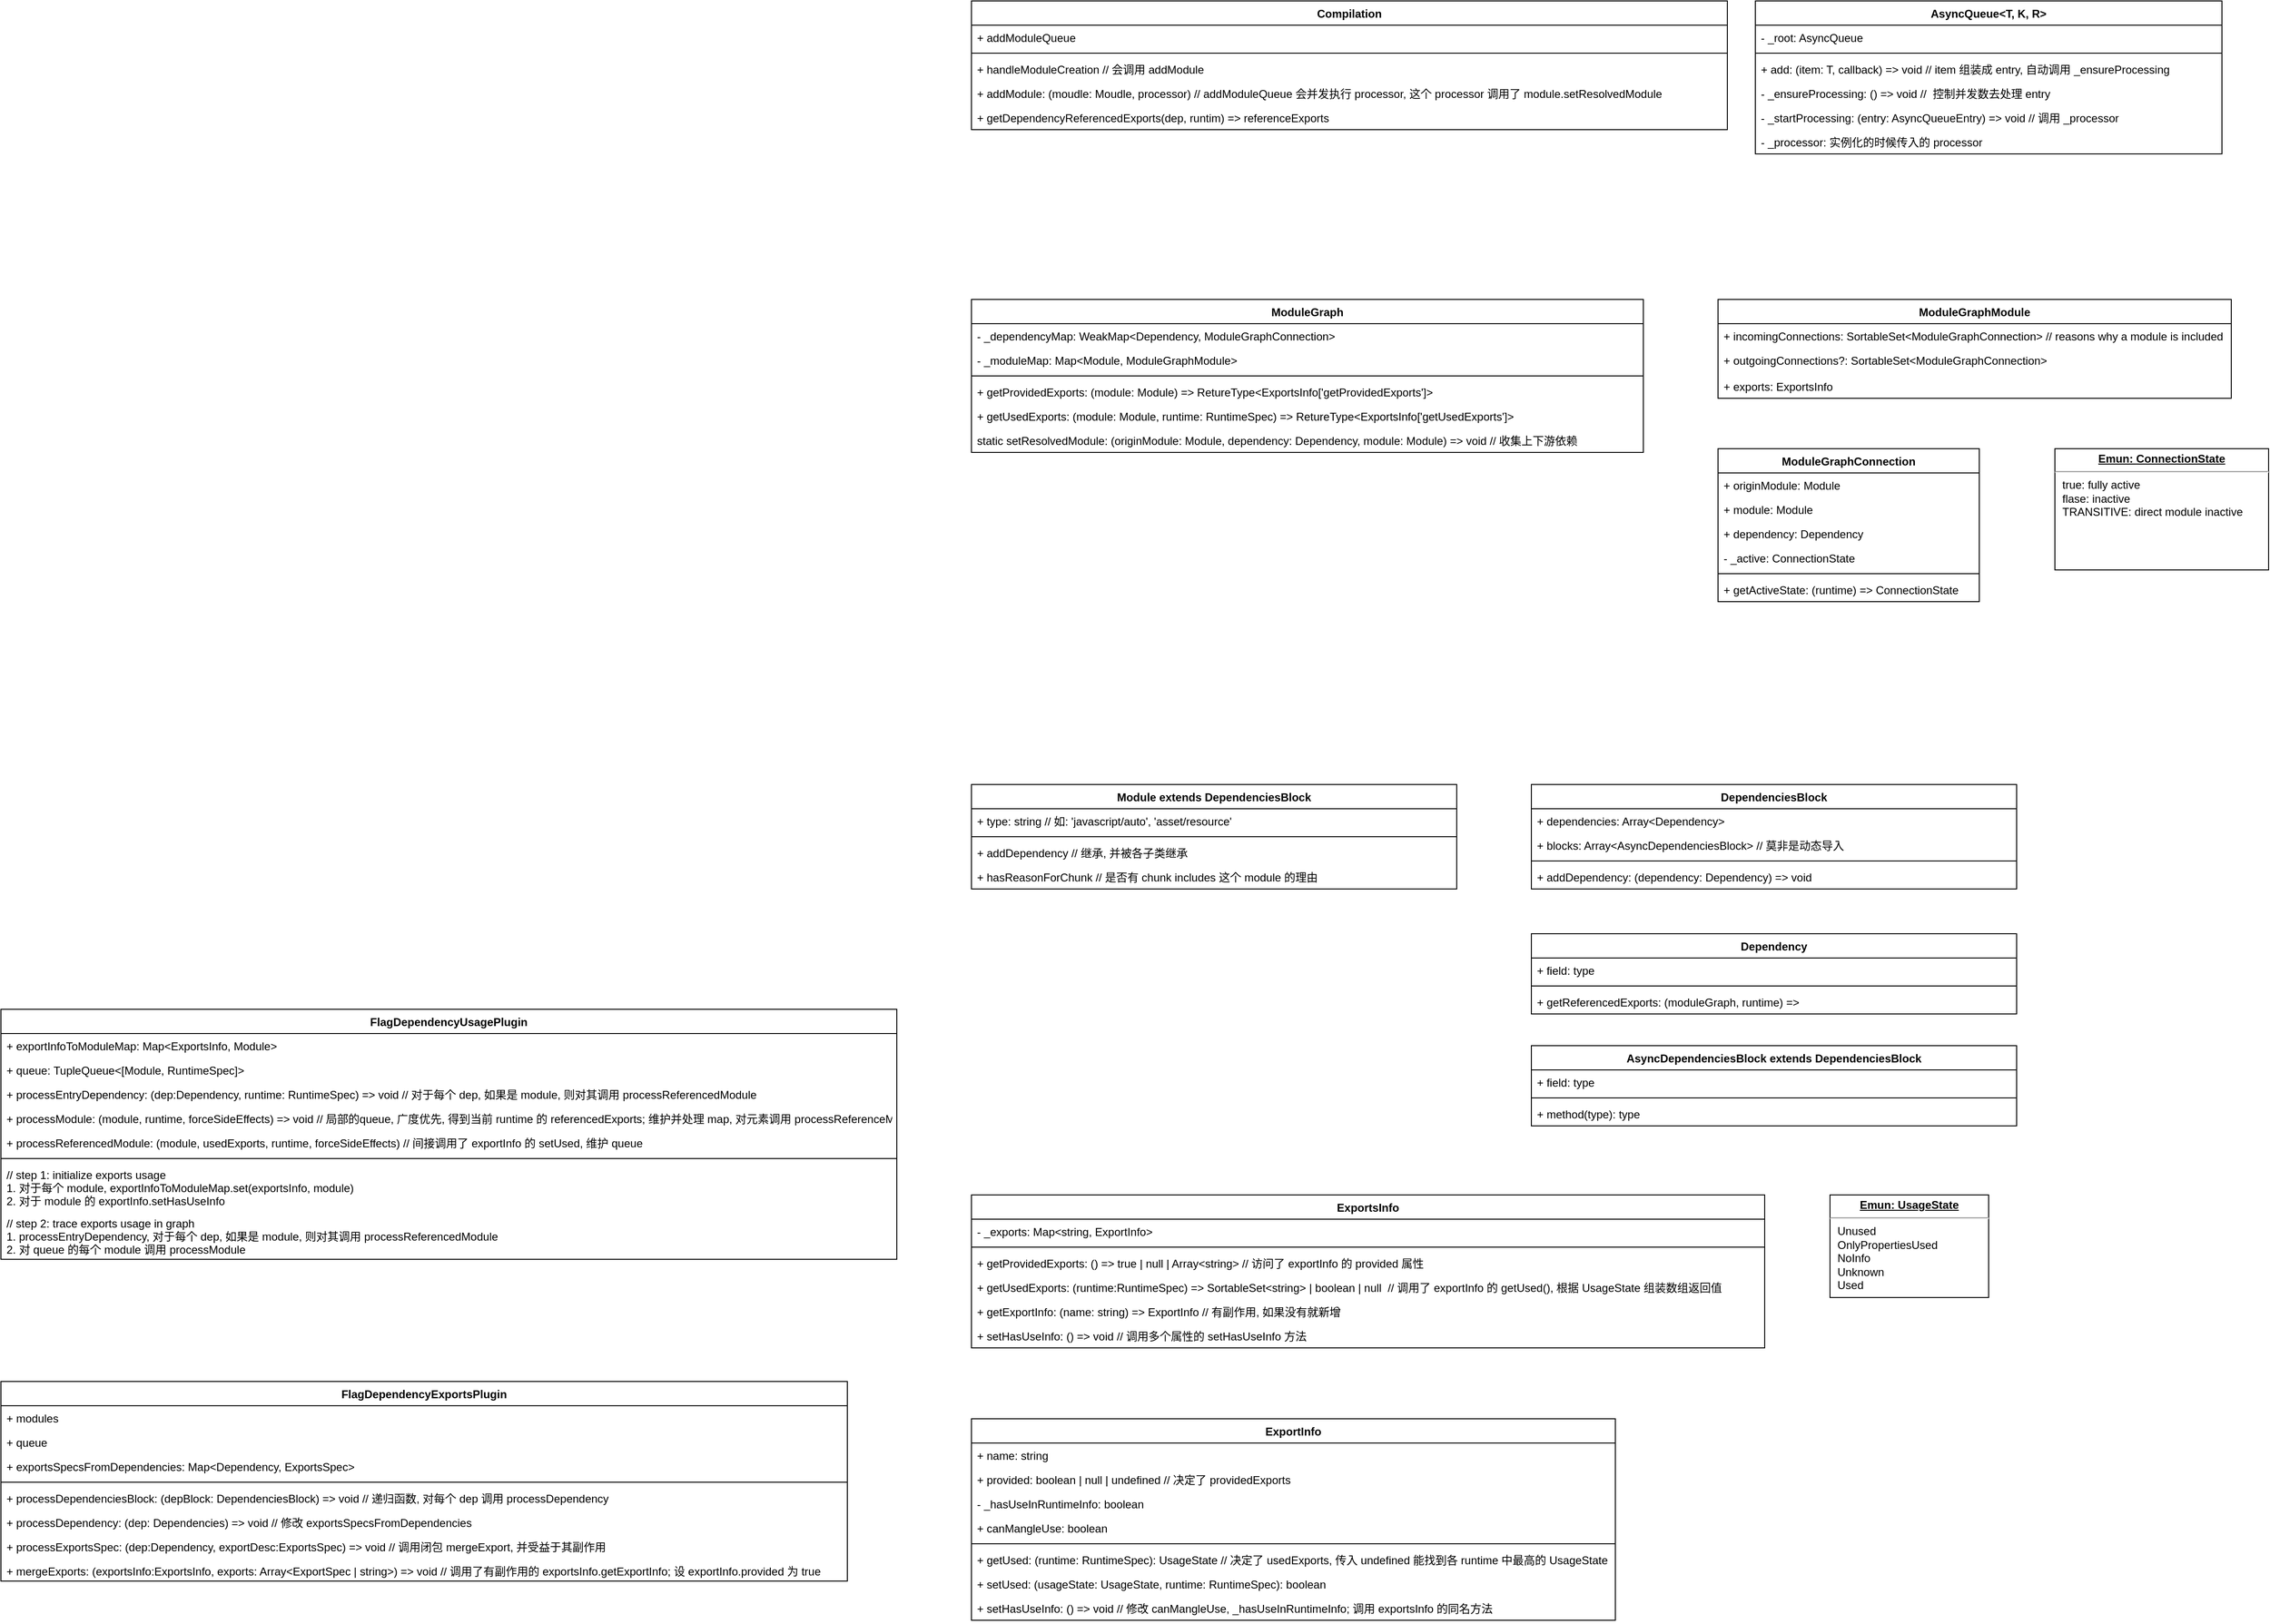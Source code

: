 <mxfile version="20.2.7" type="github">
  <diagram id="Rsr1v_tStUaQ5azJq0qS" name="第 1 页">
    <mxGraphModel dx="2467" dy="1623" grid="1" gridSize="10" guides="1" tooltips="1" connect="1" arrows="1" fold="1" page="1" pageScale="1" pageWidth="827" pageHeight="1169" math="0" shadow="0">
      <root>
        <mxCell id="0" />
        <mxCell id="1" parent="0" />
        <mxCell id="PHLJTVfLrtnAu4Q4XUuZ-1" value="ModuleGraph" style="swimlane;fontStyle=1;childLayout=stackLayout;horizontal=1;startSize=26;fillColor=none;horizontalStack=0;resizeParent=1;resizeParentMax=0;resizeLast=0;collapsible=1;marginBottom=0;" parent="1" vertex="1">
          <mxGeometry x="80" y="-80" width="720" height="164" as="geometry">
            <mxRectangle x="290" y="200" width="100" height="30" as="alternateBounds" />
          </mxGeometry>
        </mxCell>
        <mxCell id="PHLJTVfLrtnAu4Q4XUuZ-2" value="- _dependencyMap: WeakMap&lt;Dependency, ModuleGraphConnection&gt;" style="text;strokeColor=none;fillColor=none;align=left;verticalAlign=top;spacingLeft=4;spacingRight=4;overflow=hidden;rotatable=0;points=[[0,0.5],[1,0.5]];portConstraint=eastwest;" parent="PHLJTVfLrtnAu4Q4XUuZ-1" vertex="1">
          <mxGeometry y="26" width="720" height="26" as="geometry" />
        </mxCell>
        <mxCell id="PHLJTVfLrtnAu4Q4XUuZ-3" value="- _moduleMap: Map&lt;Module, ModuleGraphModule&gt;" style="text;strokeColor=none;fillColor=none;align=left;verticalAlign=top;spacingLeft=4;spacingRight=4;overflow=hidden;rotatable=0;points=[[0,0.5],[1,0.5]];portConstraint=eastwest;" parent="PHLJTVfLrtnAu4Q4XUuZ-1" vertex="1">
          <mxGeometry y="52" width="720" height="26" as="geometry" />
        </mxCell>
        <mxCell id="PHLJTVfLrtnAu4Q4XUuZ-22" value="" style="line;strokeWidth=1;fillColor=none;align=left;verticalAlign=middle;spacingTop=-1;spacingLeft=3;spacingRight=3;rotatable=0;labelPosition=right;points=[];portConstraint=eastwest;" parent="PHLJTVfLrtnAu4Q4XUuZ-1" vertex="1">
          <mxGeometry y="78" width="720" height="8" as="geometry" />
        </mxCell>
        <mxCell id="PHLJTVfLrtnAu4Q4XUuZ-41" value="+ getProvidedExports: (module: Module) =&gt; RetureType&lt;ExportsInfo[&#39;getProvidedExports&#39;]&gt;" style="text;strokeColor=none;fillColor=none;align=left;verticalAlign=top;spacingLeft=4;spacingRight=4;overflow=hidden;rotatable=0;points=[[0,0.5],[1,0.5]];portConstraint=eastwest;" parent="PHLJTVfLrtnAu4Q4XUuZ-1" vertex="1">
          <mxGeometry y="86" width="720" height="26" as="geometry" />
        </mxCell>
        <mxCell id="PHLJTVfLrtnAu4Q4XUuZ-17" value="+ getUsedExports: (module: Module, runtime: RuntimeSpec) =&gt; RetureType&lt;ExportsInfo[&#39;getUsedExports&#39;]&gt;" style="text;strokeColor=none;fillColor=none;align=left;verticalAlign=top;spacingLeft=4;spacingRight=4;overflow=hidden;rotatable=0;points=[[0,0.5],[1,0.5]];portConstraint=eastwest;" parent="PHLJTVfLrtnAu4Q4XUuZ-1" vertex="1">
          <mxGeometry y="112" width="720" height="26" as="geometry" />
        </mxCell>
        <mxCell id="PHLJTVfLrtnAu4Q4XUuZ-72" value="static setResolvedModule: (originModule: Module, dependency: Dependency, module: Module) =&gt; void // 收集上下游依赖" style="text;strokeColor=none;fillColor=none;align=left;verticalAlign=top;spacingLeft=4;spacingRight=4;overflow=hidden;rotatable=0;points=[[0,0.5],[1,0.5]];portConstraint=eastwest;" parent="PHLJTVfLrtnAu4Q4XUuZ-1" vertex="1">
          <mxGeometry y="138" width="720" height="26" as="geometry" />
        </mxCell>
        <mxCell id="PHLJTVfLrtnAu4Q4XUuZ-6" value="ModuleGraphModule" style="swimlane;fontStyle=1;childLayout=stackLayout;horizontal=1;startSize=26;fillColor=none;horizontalStack=0;resizeParent=1;resizeParentMax=0;resizeLast=0;collapsible=1;marginBottom=0;" parent="1" vertex="1">
          <mxGeometry x="880" y="-80" width="550" height="106" as="geometry" />
        </mxCell>
        <mxCell id="PHLJTVfLrtnAu4Q4XUuZ-7" value="+ incomingConnections: SortableSet&lt;ModuleGraphConnection&gt; // reasons why a module is included" style="text;strokeColor=none;fillColor=none;align=left;verticalAlign=top;spacingLeft=4;spacingRight=4;overflow=hidden;rotatable=0;points=[[0,0.5],[1,0.5]];portConstraint=eastwest;" parent="PHLJTVfLrtnAu4Q4XUuZ-6" vertex="1">
          <mxGeometry y="26" width="550" height="26" as="geometry" />
        </mxCell>
        <mxCell id="PHLJTVfLrtnAu4Q4XUuZ-9" value="+ outgoingConnections?: SortableSet&lt;ModuleGraphConnection&gt;" style="text;strokeColor=none;fillColor=none;align=left;verticalAlign=top;spacingLeft=4;spacingRight=4;overflow=hidden;rotatable=0;points=[[0,0.5],[1,0.5]];portConstraint=eastwest;" parent="PHLJTVfLrtnAu4Q4XUuZ-6" vertex="1">
          <mxGeometry y="52" width="550" height="28" as="geometry" />
        </mxCell>
        <mxCell id="PHLJTVfLrtnAu4Q4XUuZ-10" value="+ exports: ExportsInfo" style="text;strokeColor=none;fillColor=none;align=left;verticalAlign=top;spacingLeft=4;spacingRight=4;overflow=hidden;rotatable=0;points=[[0,0.5],[1,0.5]];portConstraint=eastwest;" parent="PHLJTVfLrtnAu4Q4XUuZ-6" vertex="1">
          <mxGeometry y="80" width="550" height="26" as="geometry" />
        </mxCell>
        <mxCell id="PHLJTVfLrtnAu4Q4XUuZ-23" value="ExportsInfo" style="swimlane;fontStyle=1;align=center;verticalAlign=top;childLayout=stackLayout;horizontal=1;startSize=26;horizontalStack=0;resizeParent=1;resizeParentMax=0;resizeLast=0;collapsible=1;marginBottom=0;" parent="1" vertex="1">
          <mxGeometry x="80" y="880" width="850" height="164" as="geometry" />
        </mxCell>
        <mxCell id="PHLJTVfLrtnAu4Q4XUuZ-24" value="- _exports: Map&lt;string, ExportInfo&gt;" style="text;strokeColor=none;fillColor=none;align=left;verticalAlign=top;spacingLeft=4;spacingRight=4;overflow=hidden;rotatable=0;points=[[0,0.5],[1,0.5]];portConstraint=eastwest;" parent="PHLJTVfLrtnAu4Q4XUuZ-23" vertex="1">
          <mxGeometry y="26" width="850" height="26" as="geometry" />
        </mxCell>
        <mxCell id="PHLJTVfLrtnAu4Q4XUuZ-25" value="" style="line;strokeWidth=1;fillColor=none;align=left;verticalAlign=middle;spacingTop=-1;spacingLeft=3;spacingRight=3;rotatable=0;labelPosition=right;points=[];portConstraint=eastwest;" parent="PHLJTVfLrtnAu4Q4XUuZ-23" vertex="1">
          <mxGeometry y="52" width="850" height="8" as="geometry" />
        </mxCell>
        <mxCell id="PHLJTVfLrtnAu4Q4XUuZ-27" value="+ getProvidedExports: () =&gt; true | null | Array&lt;string&gt; // 访问了 exportInfo 的 provided 属性" style="text;strokeColor=none;fillColor=none;align=left;verticalAlign=top;spacingLeft=4;spacingRight=4;overflow=hidden;rotatable=0;points=[[0,0.5],[1,0.5]];portConstraint=eastwest;" parent="PHLJTVfLrtnAu4Q4XUuZ-23" vertex="1">
          <mxGeometry y="60" width="850" height="26" as="geometry" />
        </mxCell>
        <mxCell id="PHLJTVfLrtnAu4Q4XUuZ-102" value="+ getUsedExports: (runtime:RuntimeSpec) =&gt; SortableSet&lt;string&gt; | boolean | null  // 调用了 exportInfo 的 getUsed(), 根据 UsageState 组装数组返回值" style="text;strokeColor=none;fillColor=none;align=left;verticalAlign=top;spacingLeft=4;spacingRight=4;overflow=hidden;rotatable=0;points=[[0,0.5],[1,0.5]];portConstraint=eastwest;" parent="PHLJTVfLrtnAu4Q4XUuZ-23" vertex="1">
          <mxGeometry y="86" width="850" height="26" as="geometry" />
        </mxCell>
        <mxCell id="PHLJTVfLrtnAu4Q4XUuZ-26" value="+ getExportInfo: (name: string) =&gt; ExportInfo // 有副作用, 如果没有就新增" style="text;strokeColor=none;fillColor=none;align=left;verticalAlign=top;spacingLeft=4;spacingRight=4;overflow=hidden;rotatable=0;points=[[0,0.5],[1,0.5]];portConstraint=eastwest;" parent="PHLJTVfLrtnAu4Q4XUuZ-23" vertex="1">
          <mxGeometry y="112" width="850" height="26" as="geometry" />
        </mxCell>
        <mxCell id="tVpbDW8xYizwQ-xqekS7-6" value="+ setHasUseInfo: () =&gt; void // 调用多个属性的 setHasUseInfo 方法&#xa;&#xa;" style="text;strokeColor=none;fillColor=none;align=left;verticalAlign=top;spacingLeft=4;spacingRight=4;overflow=hidden;rotatable=0;points=[[0,0.5],[1,0.5]];portConstraint=eastwest;" vertex="1" parent="PHLJTVfLrtnAu4Q4XUuZ-23">
          <mxGeometry y="138" width="850" height="26" as="geometry" />
        </mxCell>
        <mxCell id="PHLJTVfLrtnAu4Q4XUuZ-32" value="ExportInfo" style="swimlane;fontStyle=1;align=center;verticalAlign=top;childLayout=stackLayout;horizontal=1;startSize=26;horizontalStack=0;resizeParent=1;resizeParentMax=0;resizeLast=0;collapsible=1;marginBottom=0;" parent="1" vertex="1">
          <mxGeometry x="80" y="1120" width="690" height="216" as="geometry" />
        </mxCell>
        <mxCell id="PHLJTVfLrtnAu4Q4XUuZ-33" value="+ name: string" style="text;strokeColor=none;fillColor=none;align=left;verticalAlign=top;spacingLeft=4;spacingRight=4;overflow=hidden;rotatable=0;points=[[0,0.5],[1,0.5]];portConstraint=eastwest;" parent="PHLJTVfLrtnAu4Q4XUuZ-32" vertex="1">
          <mxGeometry y="26" width="690" height="26" as="geometry" />
        </mxCell>
        <mxCell id="PHLJTVfLrtnAu4Q4XUuZ-40" value="+ provided: boolean | null | undefined // 决定了 providedExports" style="text;strokeColor=none;fillColor=none;align=left;verticalAlign=top;spacingLeft=4;spacingRight=4;overflow=hidden;rotatable=0;points=[[0,0.5],[1,0.5]];portConstraint=eastwest;" parent="PHLJTVfLrtnAu4Q4XUuZ-32" vertex="1">
          <mxGeometry y="52" width="690" height="26" as="geometry" />
        </mxCell>
        <mxCell id="PHLJTVfLrtnAu4Q4XUuZ-118" value="- _hasUseInRuntimeInfo: boolean" style="text;strokeColor=none;fillColor=none;align=left;verticalAlign=top;spacingLeft=4;spacingRight=4;overflow=hidden;rotatable=0;points=[[0,0.5],[1,0.5]];portConstraint=eastwest;" parent="PHLJTVfLrtnAu4Q4XUuZ-32" vertex="1">
          <mxGeometry y="78" width="690" height="26" as="geometry" />
        </mxCell>
        <mxCell id="tVpbDW8xYizwQ-xqekS7-3" value="+ canMangleUse: boolean&#xa;&#xa;" style="text;strokeColor=none;fillColor=none;align=left;verticalAlign=top;spacingLeft=4;spacingRight=4;overflow=hidden;rotatable=0;points=[[0,0.5],[1,0.5]];portConstraint=eastwest;" vertex="1" parent="PHLJTVfLrtnAu4Q4XUuZ-32">
          <mxGeometry y="104" width="690" height="26" as="geometry" />
        </mxCell>
        <mxCell id="PHLJTVfLrtnAu4Q4XUuZ-34" value="" style="line;strokeWidth=1;fillColor=none;align=left;verticalAlign=middle;spacingTop=-1;spacingLeft=3;spacingRight=3;rotatable=0;labelPosition=right;points=[];portConstraint=eastwest;" parent="PHLJTVfLrtnAu4Q4XUuZ-32" vertex="1">
          <mxGeometry y="130" width="690" height="8" as="geometry" />
        </mxCell>
        <mxCell id="PHLJTVfLrtnAu4Q4XUuZ-35" value="+ getUsed: (runtime: RuntimeSpec): UsageState // 决定了 usedExports, 传入 undefined 能找到各 runtime 中最高的 UsageState" style="text;strokeColor=none;fillColor=none;align=left;verticalAlign=top;spacingLeft=4;spacingRight=4;overflow=hidden;rotatable=0;points=[[0,0.5],[1,0.5]];portConstraint=eastwest;" parent="PHLJTVfLrtnAu4Q4XUuZ-32" vertex="1">
          <mxGeometry y="138" width="690" height="26" as="geometry" />
        </mxCell>
        <mxCell id="PHLJTVfLrtnAu4Q4XUuZ-43" value="+ setUsed: (usageState: UsageState, runtime: RuntimeSpec): boolean" style="text;strokeColor=none;fillColor=none;align=left;verticalAlign=top;spacingLeft=4;spacingRight=4;overflow=hidden;rotatable=0;points=[[0,0.5],[1,0.5]];portConstraint=eastwest;" parent="PHLJTVfLrtnAu4Q4XUuZ-32" vertex="1">
          <mxGeometry y="164" width="690" height="26" as="geometry" />
        </mxCell>
        <mxCell id="tVpbDW8xYizwQ-xqekS7-4" value="+ setHasUseInfo: () =&gt; void // 修改 canMangleUse, _hasUseInRuntimeInfo; 调用 exportsInfo 的同名方法" style="text;strokeColor=none;fillColor=none;align=left;verticalAlign=top;spacingLeft=4;spacingRight=4;overflow=hidden;rotatable=0;points=[[0,0.5],[1,0.5]];portConstraint=eastwest;" vertex="1" parent="PHLJTVfLrtnAu4Q4XUuZ-32">
          <mxGeometry y="190" width="690" height="26" as="geometry" />
        </mxCell>
        <mxCell id="PHLJTVfLrtnAu4Q4XUuZ-42" value="&lt;p style=&quot;text-decoration-line: underline; margin: 4px 0px 0px; text-align: center;&quot;&gt;&lt;b&gt;Emun: UsageState&lt;/b&gt;&lt;/p&gt;&lt;hr&gt;&lt;p style=&quot;margin: 0px 0px 0px 8px;&quot;&gt;Unused&lt;/p&gt;&lt;p style=&quot;margin: 0px 0px 0px 8px;&quot;&gt;OnlyPropertiesUsed&lt;/p&gt;&lt;p style=&quot;margin: 0px 0px 0px 8px;&quot;&gt;NoInfo&lt;br&gt;&lt;/p&gt;&lt;p style=&quot;margin: 0px 0px 0px 8px;&quot;&gt;Unknown&lt;/p&gt;&lt;p style=&quot;margin: 0px 0px 0px 8px;&quot;&gt;Used&lt;/p&gt;" style="verticalAlign=top;align=left;overflow=fill;fontSize=12;fontFamily=Helvetica;html=1;" parent="1" vertex="1">
          <mxGeometry x="1000" y="880" width="170" height="110" as="geometry" />
        </mxCell>
        <mxCell id="PHLJTVfLrtnAu4Q4XUuZ-44" value="Module extends DependenciesBlock" style="swimlane;fontStyle=1;align=center;verticalAlign=top;childLayout=stackLayout;horizontal=1;startSize=26;horizontalStack=0;resizeParent=1;resizeParentMax=0;resizeLast=0;collapsible=1;marginBottom=0;" parent="1" vertex="1">
          <mxGeometry x="80" y="440" width="520" height="112" as="geometry" />
        </mxCell>
        <mxCell id="PHLJTVfLrtnAu4Q4XUuZ-56" value="+ type: string // 如: &#39;javascript/auto&#39;, &#39;asset/resource&#39;" style="text;strokeColor=none;fillColor=none;align=left;verticalAlign=top;spacingLeft=4;spacingRight=4;overflow=hidden;rotatable=0;points=[[0,0.5],[1,0.5]];portConstraint=eastwest;" parent="PHLJTVfLrtnAu4Q4XUuZ-44" vertex="1">
          <mxGeometry y="26" width="520" height="26" as="geometry" />
        </mxCell>
        <mxCell id="PHLJTVfLrtnAu4Q4XUuZ-46" value="" style="line;strokeWidth=1;fillColor=none;align=left;verticalAlign=middle;spacingTop=-1;spacingLeft=3;spacingRight=3;rotatable=0;labelPosition=right;points=[];portConstraint=eastwest;" parent="PHLJTVfLrtnAu4Q4XUuZ-44" vertex="1">
          <mxGeometry y="52" width="520" height="8" as="geometry" />
        </mxCell>
        <mxCell id="PHLJTVfLrtnAu4Q4XUuZ-97" value="+ addDependency // 继承, 并被各子类继承" style="text;strokeColor=none;fillColor=none;align=left;verticalAlign=top;spacingLeft=4;spacingRight=4;overflow=hidden;rotatable=0;points=[[0,0.5],[1,0.5]];portConstraint=eastwest;" parent="PHLJTVfLrtnAu4Q4XUuZ-44" vertex="1">
          <mxGeometry y="60" width="520" height="26" as="geometry" />
        </mxCell>
        <mxCell id="PHLJTVfLrtnAu4Q4XUuZ-47" value="+ hasReasonForChunk // 是否有 chunk includes 这个 module 的理由" style="text;strokeColor=none;fillColor=none;align=left;verticalAlign=top;spacingLeft=4;spacingRight=4;overflow=hidden;rotatable=0;points=[[0,0.5],[1,0.5]];portConstraint=eastwest;" parent="PHLJTVfLrtnAu4Q4XUuZ-44" vertex="1">
          <mxGeometry y="86" width="520" height="26" as="geometry" />
        </mxCell>
        <mxCell id="PHLJTVfLrtnAu4Q4XUuZ-48" value="Dependency" style="swimlane;fontStyle=1;align=center;verticalAlign=top;childLayout=stackLayout;horizontal=1;startSize=26;horizontalStack=0;resizeParent=1;resizeParentMax=0;resizeLast=0;collapsible=1;marginBottom=0;" parent="1" vertex="1">
          <mxGeometry x="680" y="600" width="520" height="86" as="geometry" />
        </mxCell>
        <mxCell id="PHLJTVfLrtnAu4Q4XUuZ-49" value="+ field: type" style="text;strokeColor=none;fillColor=none;align=left;verticalAlign=top;spacingLeft=4;spacingRight=4;overflow=hidden;rotatable=0;points=[[0,0.5],[1,0.5]];portConstraint=eastwest;" parent="PHLJTVfLrtnAu4Q4XUuZ-48" vertex="1">
          <mxGeometry y="26" width="520" height="26" as="geometry" />
        </mxCell>
        <mxCell id="PHLJTVfLrtnAu4Q4XUuZ-50" value="" style="line;strokeWidth=1;fillColor=none;align=left;verticalAlign=middle;spacingTop=-1;spacingLeft=3;spacingRight=3;rotatable=0;labelPosition=right;points=[];portConstraint=eastwest;" parent="PHLJTVfLrtnAu4Q4XUuZ-48" vertex="1">
          <mxGeometry y="52" width="520" height="8" as="geometry" />
        </mxCell>
        <mxCell id="PHLJTVfLrtnAu4Q4XUuZ-51" value="+ getReferencedExports: (moduleGraph, runtime) =&gt; " style="text;strokeColor=none;fillColor=none;align=left;verticalAlign=top;spacingLeft=4;spacingRight=4;overflow=hidden;rotatable=0;points=[[0,0.5],[1,0.5]];portConstraint=eastwest;" parent="PHLJTVfLrtnAu4Q4XUuZ-48" vertex="1">
          <mxGeometry y="60" width="520" height="26" as="geometry" />
        </mxCell>
        <mxCell id="PHLJTVfLrtnAu4Q4XUuZ-52" value="DependenciesBlock" style="swimlane;fontStyle=1;align=center;verticalAlign=top;childLayout=stackLayout;horizontal=1;startSize=26;horizontalStack=0;resizeParent=1;resizeParentMax=0;resizeLast=0;collapsible=1;marginBottom=0;" parent="1" vertex="1">
          <mxGeometry x="680" y="440" width="520" height="112" as="geometry" />
        </mxCell>
        <mxCell id="PHLJTVfLrtnAu4Q4XUuZ-53" value="+ dependencies: Array&lt;Dependency&gt;" style="text;strokeColor=none;fillColor=none;align=left;verticalAlign=top;spacingLeft=4;spacingRight=4;overflow=hidden;rotatable=0;points=[[0,0.5],[1,0.5]];portConstraint=eastwest;" parent="PHLJTVfLrtnAu4Q4XUuZ-52" vertex="1">
          <mxGeometry y="26" width="520" height="26" as="geometry" />
        </mxCell>
        <mxCell id="PHLJTVfLrtnAu4Q4XUuZ-84" value="+ blocks: Array&lt;AsyncDependenciesBlock&gt; // 莫非是动态导入" style="text;strokeColor=none;fillColor=none;align=left;verticalAlign=top;spacingLeft=4;spacingRight=4;overflow=hidden;rotatable=0;points=[[0,0.5],[1,0.5]];portConstraint=eastwest;" parent="PHLJTVfLrtnAu4Q4XUuZ-52" vertex="1">
          <mxGeometry y="52" width="520" height="26" as="geometry" />
        </mxCell>
        <mxCell id="PHLJTVfLrtnAu4Q4XUuZ-54" value="" style="line;strokeWidth=1;fillColor=none;align=left;verticalAlign=middle;spacingTop=-1;spacingLeft=3;spacingRight=3;rotatable=0;labelPosition=right;points=[];portConstraint=eastwest;" parent="PHLJTVfLrtnAu4Q4XUuZ-52" vertex="1">
          <mxGeometry y="78" width="520" height="8" as="geometry" />
        </mxCell>
        <mxCell id="PHLJTVfLrtnAu4Q4XUuZ-55" value="+ addDependency: (dependency: Dependency) =&gt; void" style="text;strokeColor=none;fillColor=none;align=left;verticalAlign=top;spacingLeft=4;spacingRight=4;overflow=hidden;rotatable=0;points=[[0,0.5],[1,0.5]];portConstraint=eastwest;" parent="PHLJTVfLrtnAu4Q4XUuZ-52" vertex="1">
          <mxGeometry y="86" width="520" height="26" as="geometry" />
        </mxCell>
        <mxCell id="PHLJTVfLrtnAu4Q4XUuZ-57" value="Compilation" style="swimlane;fontStyle=1;childLayout=stackLayout;horizontal=1;startSize=26;fillColor=none;horizontalStack=0;resizeParent=1;resizeParentMax=0;resizeLast=0;collapsible=1;marginBottom=0;" parent="1" vertex="1">
          <mxGeometry x="80" y="-400" width="810" height="138" as="geometry">
            <mxRectangle x="290" y="200" width="100" height="30" as="alternateBounds" />
          </mxGeometry>
        </mxCell>
        <mxCell id="PHLJTVfLrtnAu4Q4XUuZ-58" value="+ addModuleQueue" style="text;strokeColor=none;fillColor=none;align=left;verticalAlign=top;spacingLeft=4;spacingRight=4;overflow=hidden;rotatable=0;points=[[0,0.5],[1,0.5]];portConstraint=eastwest;" parent="PHLJTVfLrtnAu4Q4XUuZ-57" vertex="1">
          <mxGeometry y="26" width="810" height="26" as="geometry" />
        </mxCell>
        <mxCell id="PHLJTVfLrtnAu4Q4XUuZ-60" value="" style="line;strokeWidth=1;fillColor=none;align=left;verticalAlign=middle;spacingTop=-1;spacingLeft=3;spacingRight=3;rotatable=0;labelPosition=right;points=[];portConstraint=eastwest;" parent="PHLJTVfLrtnAu4Q4XUuZ-57" vertex="1">
          <mxGeometry y="52" width="810" height="8" as="geometry" />
        </mxCell>
        <mxCell id="PHLJTVfLrtnAu4Q4XUuZ-62" value="+ handleModuleCreation // 会调用 addModule" style="text;strokeColor=none;fillColor=none;align=left;verticalAlign=top;spacingLeft=4;spacingRight=4;overflow=hidden;rotatable=0;points=[[0,0.5],[1,0.5]];portConstraint=eastwest;" parent="PHLJTVfLrtnAu4Q4XUuZ-57" vertex="1">
          <mxGeometry y="60" width="810" height="26" as="geometry" />
        </mxCell>
        <mxCell id="PHLJTVfLrtnAu4Q4XUuZ-116" value="+ addModule: (moudle: Moudle, processor) // addModuleQueue 会并发执行 processor, 这个 processor 调用了 module.setResolvedModule" style="text;strokeColor=none;fillColor=none;align=left;verticalAlign=top;spacingLeft=4;spacingRight=4;overflow=hidden;rotatable=0;points=[[0,0.5],[1,0.5]];portConstraint=eastwest;" parent="PHLJTVfLrtnAu4Q4XUuZ-57" vertex="1">
          <mxGeometry y="86" width="810" height="26" as="geometry" />
        </mxCell>
        <mxCell id="PHLJTVfLrtnAu4Q4XUuZ-71" value="+ getDependencyReferencedExports(dep, runtim) =&gt; referenceExports" style="text;strokeColor=none;fillColor=none;align=left;verticalAlign=top;spacingLeft=4;spacingRight=4;overflow=hidden;rotatable=0;points=[[0,0.5],[1,0.5]];portConstraint=eastwest;" parent="PHLJTVfLrtnAu4Q4XUuZ-57" vertex="1">
          <mxGeometry y="112" width="810" height="26" as="geometry" />
        </mxCell>
        <mxCell id="PHLJTVfLrtnAu4Q4XUuZ-63" value="AsyncQueue&lt;T, K, R&gt;" style="swimlane;fontStyle=1;align=center;verticalAlign=top;childLayout=stackLayout;horizontal=1;startSize=26;horizontalStack=0;resizeParent=1;resizeParentMax=0;resizeLast=0;collapsible=1;marginBottom=0;" parent="1" vertex="1">
          <mxGeometry x="920" y="-400" width="500" height="164" as="geometry" />
        </mxCell>
        <mxCell id="PHLJTVfLrtnAu4Q4XUuZ-64" value="- _root: AsyncQueue" style="text;strokeColor=none;fillColor=none;align=left;verticalAlign=top;spacingLeft=4;spacingRight=4;overflow=hidden;rotatable=0;points=[[0,0.5],[1,0.5]];portConstraint=eastwest;" parent="PHLJTVfLrtnAu4Q4XUuZ-63" vertex="1">
          <mxGeometry y="26" width="500" height="26" as="geometry" />
        </mxCell>
        <mxCell id="PHLJTVfLrtnAu4Q4XUuZ-65" value="" style="line;strokeWidth=1;fillColor=none;align=left;verticalAlign=middle;spacingTop=-1;spacingLeft=3;spacingRight=3;rotatable=0;labelPosition=right;points=[];portConstraint=eastwest;" parent="PHLJTVfLrtnAu4Q4XUuZ-63" vertex="1">
          <mxGeometry y="52" width="500" height="8" as="geometry" />
        </mxCell>
        <mxCell id="PHLJTVfLrtnAu4Q4XUuZ-66" value="+ add: (item: T, callback) =&gt; void // item 组装成 entry, 自动调用 _ensureProcessing" style="text;strokeColor=none;fillColor=none;align=left;verticalAlign=top;spacingLeft=4;spacingRight=4;overflow=hidden;rotatable=0;points=[[0,0.5],[1,0.5]];portConstraint=eastwest;" parent="PHLJTVfLrtnAu4Q4XUuZ-63" vertex="1">
          <mxGeometry y="60" width="500" height="26" as="geometry" />
        </mxCell>
        <mxCell id="PHLJTVfLrtnAu4Q4XUuZ-68" value="- _ensureProcessing: () =&gt; void //  控制并发数去处理 entry" style="text;strokeColor=none;fillColor=none;align=left;verticalAlign=top;spacingLeft=4;spacingRight=4;overflow=hidden;rotatable=0;points=[[0,0.5],[1,0.5]];portConstraint=eastwest;" parent="PHLJTVfLrtnAu4Q4XUuZ-63" vertex="1">
          <mxGeometry y="86" width="500" height="26" as="geometry" />
        </mxCell>
        <mxCell id="PHLJTVfLrtnAu4Q4XUuZ-69" value="- _startProcessing: (entry: AsyncQueueEntry) =&gt; void // 调用 _processor" style="text;strokeColor=none;fillColor=none;align=left;verticalAlign=top;spacingLeft=4;spacingRight=4;overflow=hidden;rotatable=0;points=[[0,0.5],[1,0.5]];portConstraint=eastwest;" parent="PHLJTVfLrtnAu4Q4XUuZ-63" vertex="1">
          <mxGeometry y="112" width="500" height="26" as="geometry" />
        </mxCell>
        <mxCell id="PHLJTVfLrtnAu4Q4XUuZ-70" value="- _processor: 实例化的时候传入的 processor" style="text;strokeColor=none;fillColor=none;align=left;verticalAlign=top;spacingLeft=4;spacingRight=4;overflow=hidden;rotatable=0;points=[[0,0.5],[1,0.5]];portConstraint=eastwest;" parent="PHLJTVfLrtnAu4Q4XUuZ-63" vertex="1">
          <mxGeometry y="138" width="500" height="26" as="geometry" />
        </mxCell>
        <mxCell id="PHLJTVfLrtnAu4Q4XUuZ-73" value="ModuleGraphConnection" style="swimlane;fontStyle=1;align=center;verticalAlign=top;childLayout=stackLayout;horizontal=1;startSize=26;horizontalStack=0;resizeParent=1;resizeParentMax=0;resizeLast=0;collapsible=1;marginBottom=0;" parent="1" vertex="1">
          <mxGeometry x="880" y="80" width="280" height="164" as="geometry" />
        </mxCell>
        <mxCell id="PHLJTVfLrtnAu4Q4XUuZ-78" value="+ originModule: Module" style="text;strokeColor=none;fillColor=none;align=left;verticalAlign=top;spacingLeft=4;spacingRight=4;overflow=hidden;rotatable=0;points=[[0,0.5],[1,0.5]];portConstraint=eastwest;" parent="PHLJTVfLrtnAu4Q4XUuZ-73" vertex="1">
          <mxGeometry y="26" width="280" height="26" as="geometry" />
        </mxCell>
        <mxCell id="PHLJTVfLrtnAu4Q4XUuZ-74" value="+ module: Module" style="text;strokeColor=none;fillColor=none;align=left;verticalAlign=top;spacingLeft=4;spacingRight=4;overflow=hidden;rotatable=0;points=[[0,0.5],[1,0.5]];portConstraint=eastwest;" parent="PHLJTVfLrtnAu4Q4XUuZ-73" vertex="1">
          <mxGeometry y="52" width="280" height="26" as="geometry" />
        </mxCell>
        <mxCell id="PHLJTVfLrtnAu4Q4XUuZ-79" value="+ dependency: Dependency" style="text;strokeColor=none;fillColor=none;align=left;verticalAlign=top;spacingLeft=4;spacingRight=4;overflow=hidden;rotatable=0;points=[[0,0.5],[1,0.5]];portConstraint=eastwest;" parent="PHLJTVfLrtnAu4Q4XUuZ-73" vertex="1">
          <mxGeometry y="78" width="280" height="26" as="geometry" />
        </mxCell>
        <mxCell id="tVpbDW8xYizwQ-xqekS7-20" value="- _active: ConnectionState" style="text;strokeColor=none;fillColor=none;align=left;verticalAlign=top;spacingLeft=4;spacingRight=4;overflow=hidden;rotatable=0;points=[[0,0.5],[1,0.5]];portConstraint=eastwest;" vertex="1" parent="PHLJTVfLrtnAu4Q4XUuZ-73">
          <mxGeometry y="104" width="280" height="26" as="geometry" />
        </mxCell>
        <mxCell id="tVpbDW8xYizwQ-xqekS7-11" value="" style="line;strokeWidth=1;fillColor=none;align=left;verticalAlign=middle;spacingTop=-1;spacingLeft=3;spacingRight=3;rotatable=0;labelPosition=right;points=[];portConstraint=eastwest;" vertex="1" parent="PHLJTVfLrtnAu4Q4XUuZ-73">
          <mxGeometry y="130" width="280" height="8" as="geometry" />
        </mxCell>
        <mxCell id="tVpbDW8xYizwQ-xqekS7-12" value="+ getActiveState: (runtime) =&gt; ConnectionState" style="text;strokeColor=none;fillColor=none;align=left;verticalAlign=top;spacingLeft=4;spacingRight=4;overflow=hidden;rotatable=0;points=[[0,0.5],[1,0.5]];portConstraint=eastwest;" vertex="1" parent="PHLJTVfLrtnAu4Q4XUuZ-73">
          <mxGeometry y="138" width="280" height="26" as="geometry" />
        </mxCell>
        <mxCell id="PHLJTVfLrtnAu4Q4XUuZ-85" value="AsyncDependenciesBlock extends DependenciesBlock" style="swimlane;fontStyle=1;align=center;verticalAlign=top;childLayout=stackLayout;horizontal=1;startSize=26;horizontalStack=0;resizeParent=1;resizeParentMax=0;resizeLast=0;collapsible=1;marginBottom=0;" parent="1" vertex="1">
          <mxGeometry x="680" y="720" width="520" height="86" as="geometry" />
        </mxCell>
        <mxCell id="PHLJTVfLrtnAu4Q4XUuZ-86" value="+ field: type" style="text;strokeColor=none;fillColor=none;align=left;verticalAlign=top;spacingLeft=4;spacingRight=4;overflow=hidden;rotatable=0;points=[[0,0.5],[1,0.5]];portConstraint=eastwest;" parent="PHLJTVfLrtnAu4Q4XUuZ-85" vertex="1">
          <mxGeometry y="26" width="520" height="26" as="geometry" />
        </mxCell>
        <mxCell id="PHLJTVfLrtnAu4Q4XUuZ-87" value="" style="line;strokeWidth=1;fillColor=none;align=left;verticalAlign=middle;spacingTop=-1;spacingLeft=3;spacingRight=3;rotatable=0;labelPosition=right;points=[];portConstraint=eastwest;" parent="PHLJTVfLrtnAu4Q4XUuZ-85" vertex="1">
          <mxGeometry y="52" width="520" height="8" as="geometry" />
        </mxCell>
        <mxCell id="PHLJTVfLrtnAu4Q4XUuZ-88" value="+ method(type): type" style="text;strokeColor=none;fillColor=none;align=left;verticalAlign=top;spacingLeft=4;spacingRight=4;overflow=hidden;rotatable=0;points=[[0,0.5],[1,0.5]];portConstraint=eastwest;" parent="PHLJTVfLrtnAu4Q4XUuZ-85" vertex="1">
          <mxGeometry y="60" width="520" height="26" as="geometry" />
        </mxCell>
        <mxCell id="PHLJTVfLrtnAu4Q4XUuZ-93" value="FlagDependencyUsagePlugin" style="swimlane;fontStyle=1;align=center;verticalAlign=top;childLayout=stackLayout;horizontal=1;startSize=26;horizontalStack=0;resizeParent=1;resizeParentMax=0;resizeLast=0;collapsible=1;marginBottom=0;" parent="1" vertex="1">
          <mxGeometry x="-960" y="681" width="960" height="268" as="geometry" />
        </mxCell>
        <mxCell id="PHLJTVfLrtnAu4Q4XUuZ-94" value="+ exportInfoToModuleMap: Map&lt;ExportsInfo, Module&gt;" style="text;strokeColor=none;fillColor=none;align=left;verticalAlign=top;spacingLeft=4;spacingRight=4;overflow=hidden;rotatable=0;points=[[0,0.5],[1,0.5]];portConstraint=eastwest;" parent="PHLJTVfLrtnAu4Q4XUuZ-93" vertex="1">
          <mxGeometry y="26" width="960" height="26" as="geometry" />
        </mxCell>
        <mxCell id="tVpbDW8xYizwQ-xqekS7-1" value="+ queue: TupleQueue&lt;[Module, RuntimeSpec]&gt;" style="text;strokeColor=none;fillColor=none;align=left;verticalAlign=top;spacingLeft=4;spacingRight=4;overflow=hidden;rotatable=0;points=[[0,0.5],[1,0.5]];portConstraint=eastwest;" vertex="1" parent="PHLJTVfLrtnAu4Q4XUuZ-93">
          <mxGeometry y="52" width="960" height="26" as="geometry" />
        </mxCell>
        <mxCell id="tVpbDW8xYizwQ-xqekS7-2" value="+ processEntryDependency: (dep:Dependency, runtime: RuntimeSpec) =&gt; void // 对于每个 dep, 如果是 module, 则对其调用 processReferencedModule" style="text;strokeColor=none;fillColor=none;align=left;verticalAlign=top;spacingLeft=4;spacingRight=4;overflow=hidden;rotatable=0;points=[[0,0.5],[1,0.5]];portConstraint=eastwest;" vertex="1" parent="PHLJTVfLrtnAu4Q4XUuZ-93">
          <mxGeometry y="78" width="960" height="26" as="geometry" />
        </mxCell>
        <mxCell id="PHLJTVfLrtnAu4Q4XUuZ-115" value="+ processModule: (module, runtime, forceSideEffects) =&gt; void // 局部的queue, 广度优先, 得到当前 runtime 的 referencedExports; 维护并处理 map, 对元素调用 processReferenceModule" style="text;strokeColor=none;fillColor=none;align=left;verticalAlign=top;spacingLeft=4;spacingRight=4;overflow=hidden;rotatable=0;points=[[0,0.5],[1,0.5]];portConstraint=eastwest;" parent="PHLJTVfLrtnAu4Q4XUuZ-93" vertex="1">
          <mxGeometry y="104" width="960" height="26" as="geometry" />
        </mxCell>
        <mxCell id="tVpbDW8xYizwQ-xqekS7-8" value="+ processReferencedModule: (module, usedExports, runtime, forceSideEffects) // 间接调用了 exportInfo 的 setUsed, 维护 queue" style="text;strokeColor=none;fillColor=none;align=left;verticalAlign=top;spacingLeft=4;spacingRight=4;overflow=hidden;rotatable=0;points=[[0,0.5],[1,0.5]];portConstraint=eastwest;" vertex="1" parent="PHLJTVfLrtnAu4Q4XUuZ-93">
          <mxGeometry y="130" width="960" height="26" as="geometry" />
        </mxCell>
        <mxCell id="PHLJTVfLrtnAu4Q4XUuZ-95" value="" style="line;strokeWidth=1;fillColor=none;align=left;verticalAlign=middle;spacingTop=-1;spacingLeft=3;spacingRight=3;rotatable=0;labelPosition=right;points=[];portConstraint=eastwest;" parent="PHLJTVfLrtnAu4Q4XUuZ-93" vertex="1">
          <mxGeometry y="156" width="960" height="8" as="geometry" />
        </mxCell>
        <mxCell id="PHLJTVfLrtnAu4Q4XUuZ-96" value="// step 1: initialize exports usage&#xa;1. 对于每个 module, exportInfoToModuleMap.set(exportsInfo, module)&#xa;2. 对于 module 的 exportInfo.setHasUseInfo" style="text;strokeColor=none;fillColor=none;align=left;verticalAlign=top;spacingLeft=4;spacingRight=4;overflow=hidden;rotatable=0;points=[[0,0.5],[1,0.5]];portConstraint=eastwest;" parent="PHLJTVfLrtnAu4Q4XUuZ-93" vertex="1">
          <mxGeometry y="164" width="960" height="52" as="geometry" />
        </mxCell>
        <mxCell id="tVpbDW8xYizwQ-xqekS7-7" value="// step 2: trace exports usage in graph&#xa;1. processEntryDependency, 对于每个 dep, 如果是 module, 则对其调用 processReferencedModule&#xa;2. 对 queue 的每个 module 调用 processModule" style="text;strokeColor=none;fillColor=none;align=left;verticalAlign=top;spacingLeft=4;spacingRight=4;overflow=hidden;rotatable=0;points=[[0,0.5],[1,0.5]];portConstraint=eastwest;" vertex="1" parent="PHLJTVfLrtnAu4Q4XUuZ-93">
          <mxGeometry y="216" width="960" height="52" as="geometry" />
        </mxCell>
        <mxCell id="PHLJTVfLrtnAu4Q4XUuZ-98" value="FlagDependencyExportsPlugin" style="swimlane;fontStyle=1;align=center;verticalAlign=top;childLayout=stackLayout;horizontal=1;startSize=26;horizontalStack=0;resizeParent=1;resizeParentMax=0;resizeLast=0;collapsible=1;marginBottom=0;" parent="1" vertex="1">
          <mxGeometry x="-960" y="1080" width="907" height="214" as="geometry" />
        </mxCell>
        <mxCell id="PHLJTVfLrtnAu4Q4XUuZ-112" value="+ modules" style="text;strokeColor=none;fillColor=none;align=left;verticalAlign=top;spacingLeft=4;spacingRight=4;overflow=hidden;rotatable=0;points=[[0,0.5],[1,0.5]];portConstraint=eastwest;" parent="PHLJTVfLrtnAu4Q4XUuZ-98" vertex="1">
          <mxGeometry y="26" width="907" height="26" as="geometry" />
        </mxCell>
        <mxCell id="PHLJTVfLrtnAu4Q4XUuZ-114" value="+ queue" style="text;strokeColor=none;fillColor=none;align=left;verticalAlign=top;spacingLeft=4;spacingRight=4;overflow=hidden;rotatable=0;points=[[0,0.5],[1,0.5]];portConstraint=eastwest;" parent="PHLJTVfLrtnAu4Q4XUuZ-98" vertex="1">
          <mxGeometry y="52" width="907" height="26" as="geometry" />
        </mxCell>
        <mxCell id="PHLJTVfLrtnAu4Q4XUuZ-99" value="+ exportsSpecsFromDependencies: Map&lt;Dependency, ExportsSpec&gt;" style="text;strokeColor=none;fillColor=none;align=left;verticalAlign=top;spacingLeft=4;spacingRight=4;overflow=hidden;rotatable=0;points=[[0,0.5],[1,0.5]];portConstraint=eastwest;" parent="PHLJTVfLrtnAu4Q4XUuZ-98" vertex="1">
          <mxGeometry y="78" width="907" height="26" as="geometry" />
        </mxCell>
        <mxCell id="PHLJTVfLrtnAu4Q4XUuZ-100" value="" style="line;strokeWidth=1;fillColor=none;align=left;verticalAlign=middle;spacingTop=-1;spacingLeft=3;spacingRight=3;rotatable=0;labelPosition=right;points=[];portConstraint=eastwest;" parent="PHLJTVfLrtnAu4Q4XUuZ-98" vertex="1">
          <mxGeometry y="104" width="907" height="8" as="geometry" />
        </mxCell>
        <mxCell id="PHLJTVfLrtnAu4Q4XUuZ-103" value="+ processDependenciesBlock: (depBlock: DependenciesBlock) =&gt; void // 递归函数, 对每个 dep 调用 processDependency " style="text;strokeColor=none;fillColor=none;align=left;verticalAlign=top;spacingLeft=4;spacingRight=4;overflow=hidden;rotatable=0;points=[[0,0.5],[1,0.5]];portConstraint=eastwest;" parent="PHLJTVfLrtnAu4Q4XUuZ-98" vertex="1">
          <mxGeometry y="112" width="907" height="26" as="geometry" />
        </mxCell>
        <mxCell id="PHLJTVfLrtnAu4Q4XUuZ-104" value="+ processDependency: (dep: Dependencies) =&gt; void // 修改 exportsSpecsFromDependencies" style="text;strokeColor=none;fillColor=none;align=left;verticalAlign=top;spacingLeft=4;spacingRight=4;overflow=hidden;rotatable=0;points=[[0,0.5],[1,0.5]];portConstraint=eastwest;" parent="PHLJTVfLrtnAu4Q4XUuZ-98" vertex="1">
          <mxGeometry y="138" width="907" height="26" as="geometry" />
        </mxCell>
        <mxCell id="PHLJTVfLrtnAu4Q4XUuZ-111" value="+ processExportsSpec: (dep:Dependency, exportDesc:ExportsSpec) =&gt; void // 调用闭包 mergeExport, 并受益于其副作用" style="text;strokeColor=none;fillColor=none;align=left;verticalAlign=top;spacingLeft=4;spacingRight=4;overflow=hidden;rotatable=0;points=[[0,0.5],[1,0.5]];portConstraint=eastwest;" parent="PHLJTVfLrtnAu4Q4XUuZ-98" vertex="1">
          <mxGeometry y="164" width="907" height="26" as="geometry" />
        </mxCell>
        <mxCell id="PHLJTVfLrtnAu4Q4XUuZ-101" value="+ mergeExports: (exportsInfo:ExportsInfo, exports: Array&lt;ExportSpec | string&gt;) =&gt; void // 调用了有副作用的 exportsInfo.getExportInfo; 设 exportInfo.provided 为 true" style="text;strokeColor=none;fillColor=none;align=left;verticalAlign=top;spacingLeft=4;spacingRight=4;overflow=hidden;rotatable=0;points=[[0,0.5],[1,0.5]];portConstraint=eastwest;" parent="PHLJTVfLrtnAu4Q4XUuZ-98" vertex="1">
          <mxGeometry y="190" width="907" height="24" as="geometry" />
        </mxCell>
        <mxCell id="tVpbDW8xYizwQ-xqekS7-10" value="&lt;p style=&quot;text-decoration-line: underline; margin: 4px 0px 0px; text-align: center;&quot;&gt;&lt;b&gt;Emun:&amp;nbsp;&lt;/b&gt;&lt;b style=&quot;background-color: initial;&quot;&gt;&lt;u&gt;ConnectionState&lt;/u&gt;&lt;/b&gt;&lt;/p&gt;&lt;hr&gt;&lt;p style=&quot;margin: 0px 0px 0px 8px;&quot;&gt;true: fully active&lt;/p&gt;&lt;p style=&quot;margin: 0px 0px 0px 8px;&quot;&gt;flase: inactive&lt;/p&gt;&lt;p style=&quot;margin: 0px 0px 0px 8px;&quot;&gt;TRANSITIVE:&amp;nbsp;direct module inactive&lt;/p&gt;" style="verticalAlign=top;align=left;overflow=fill;fontSize=12;fontFamily=Helvetica;html=1;" vertex="1" parent="1">
          <mxGeometry x="1241" y="80" width="229" height="130" as="geometry" />
        </mxCell>
      </root>
    </mxGraphModel>
  </diagram>
</mxfile>
